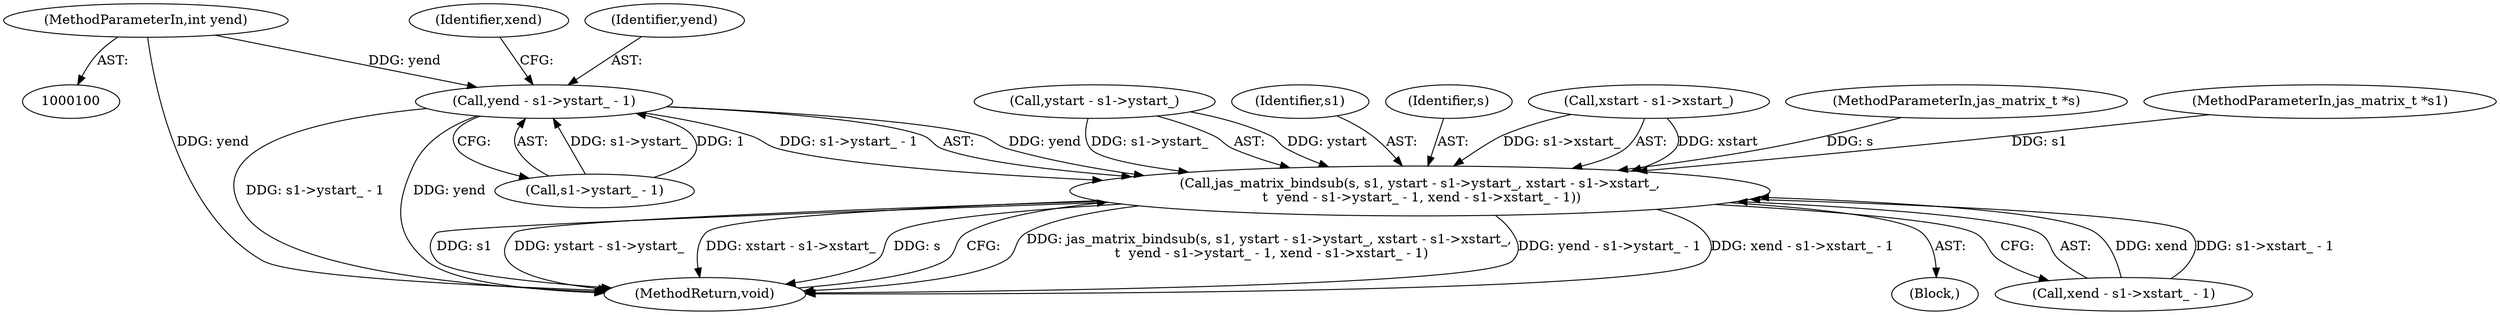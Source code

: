 digraph "1_jasper_d42b2388f7f8e0332c846675133acea151fc557a_25@del" {
"1000106" [label="(MethodParameterIn,int yend)"];
"1000121" [label="(Call,yend - s1->ystart_ - 1)"];
"1000108" [label="(Call,jas_matrix_bindsub(s, s1, ystart - s1->ystart_, xstart - s1->xstart_,\n \t  yend - s1->ystart_ - 1, xend - s1->xstart_ - 1))"];
"1000121" [label="(Call,yend - s1->ystart_ - 1)"];
"1000111" [label="(Call,ystart - s1->ystart_)"];
"1000135" [label="(MethodReturn,void)"];
"1000129" [label="(Identifier,xend)"];
"1000106" [label="(MethodParameterIn,int yend)"];
"1000123" [label="(Call,s1->ystart_ - 1)"];
"1000107" [label="(Block,)"];
"1000110" [label="(Identifier,s1)"];
"1000109" [label="(Identifier,s)"];
"1000116" [label="(Call,xstart - s1->xstart_)"];
"1000101" [label="(MethodParameterIn,jas_matrix_t *s)"];
"1000102" [label="(MethodParameterIn,jas_matrix_t *s1)"];
"1000128" [label="(Call,xend - s1->xstart_ - 1)"];
"1000122" [label="(Identifier,yend)"];
"1000108" [label="(Call,jas_matrix_bindsub(s, s1, ystart - s1->ystart_, xstart - s1->xstart_,\n \t  yend - s1->ystart_ - 1, xend - s1->xstart_ - 1))"];
"1000106" -> "1000100"  [label="AST: "];
"1000106" -> "1000135"  [label="DDG: yend"];
"1000106" -> "1000121"  [label="DDG: yend"];
"1000121" -> "1000108"  [label="AST: "];
"1000121" -> "1000123"  [label="CFG: "];
"1000122" -> "1000121"  [label="AST: "];
"1000123" -> "1000121"  [label="AST: "];
"1000129" -> "1000121"  [label="CFG: "];
"1000121" -> "1000135"  [label="DDG: s1->ystart_ - 1"];
"1000121" -> "1000135"  [label="DDG: yend"];
"1000121" -> "1000108"  [label="DDG: yend"];
"1000121" -> "1000108"  [label="DDG: s1->ystart_ - 1"];
"1000123" -> "1000121"  [label="DDG: s1->ystart_"];
"1000123" -> "1000121"  [label="DDG: 1"];
"1000108" -> "1000107"  [label="AST: "];
"1000108" -> "1000128"  [label="CFG: "];
"1000109" -> "1000108"  [label="AST: "];
"1000110" -> "1000108"  [label="AST: "];
"1000111" -> "1000108"  [label="AST: "];
"1000116" -> "1000108"  [label="AST: "];
"1000128" -> "1000108"  [label="AST: "];
"1000135" -> "1000108"  [label="CFG: "];
"1000108" -> "1000135"  [label="DDG: jas_matrix_bindsub(s, s1, ystart - s1->ystart_, xstart - s1->xstart_,\n \t  yend - s1->ystart_ - 1, xend - s1->xstart_ - 1)"];
"1000108" -> "1000135"  [label="DDG: yend - s1->ystart_ - 1"];
"1000108" -> "1000135"  [label="DDG: xend - s1->xstart_ - 1"];
"1000108" -> "1000135"  [label="DDG: s1"];
"1000108" -> "1000135"  [label="DDG: ystart - s1->ystart_"];
"1000108" -> "1000135"  [label="DDG: xstart - s1->xstart_"];
"1000108" -> "1000135"  [label="DDG: s"];
"1000101" -> "1000108"  [label="DDG: s"];
"1000102" -> "1000108"  [label="DDG: s1"];
"1000111" -> "1000108"  [label="DDG: ystart"];
"1000111" -> "1000108"  [label="DDG: s1->ystart_"];
"1000116" -> "1000108"  [label="DDG: xstart"];
"1000116" -> "1000108"  [label="DDG: s1->xstart_"];
"1000128" -> "1000108"  [label="DDG: xend"];
"1000128" -> "1000108"  [label="DDG: s1->xstart_ - 1"];
}
